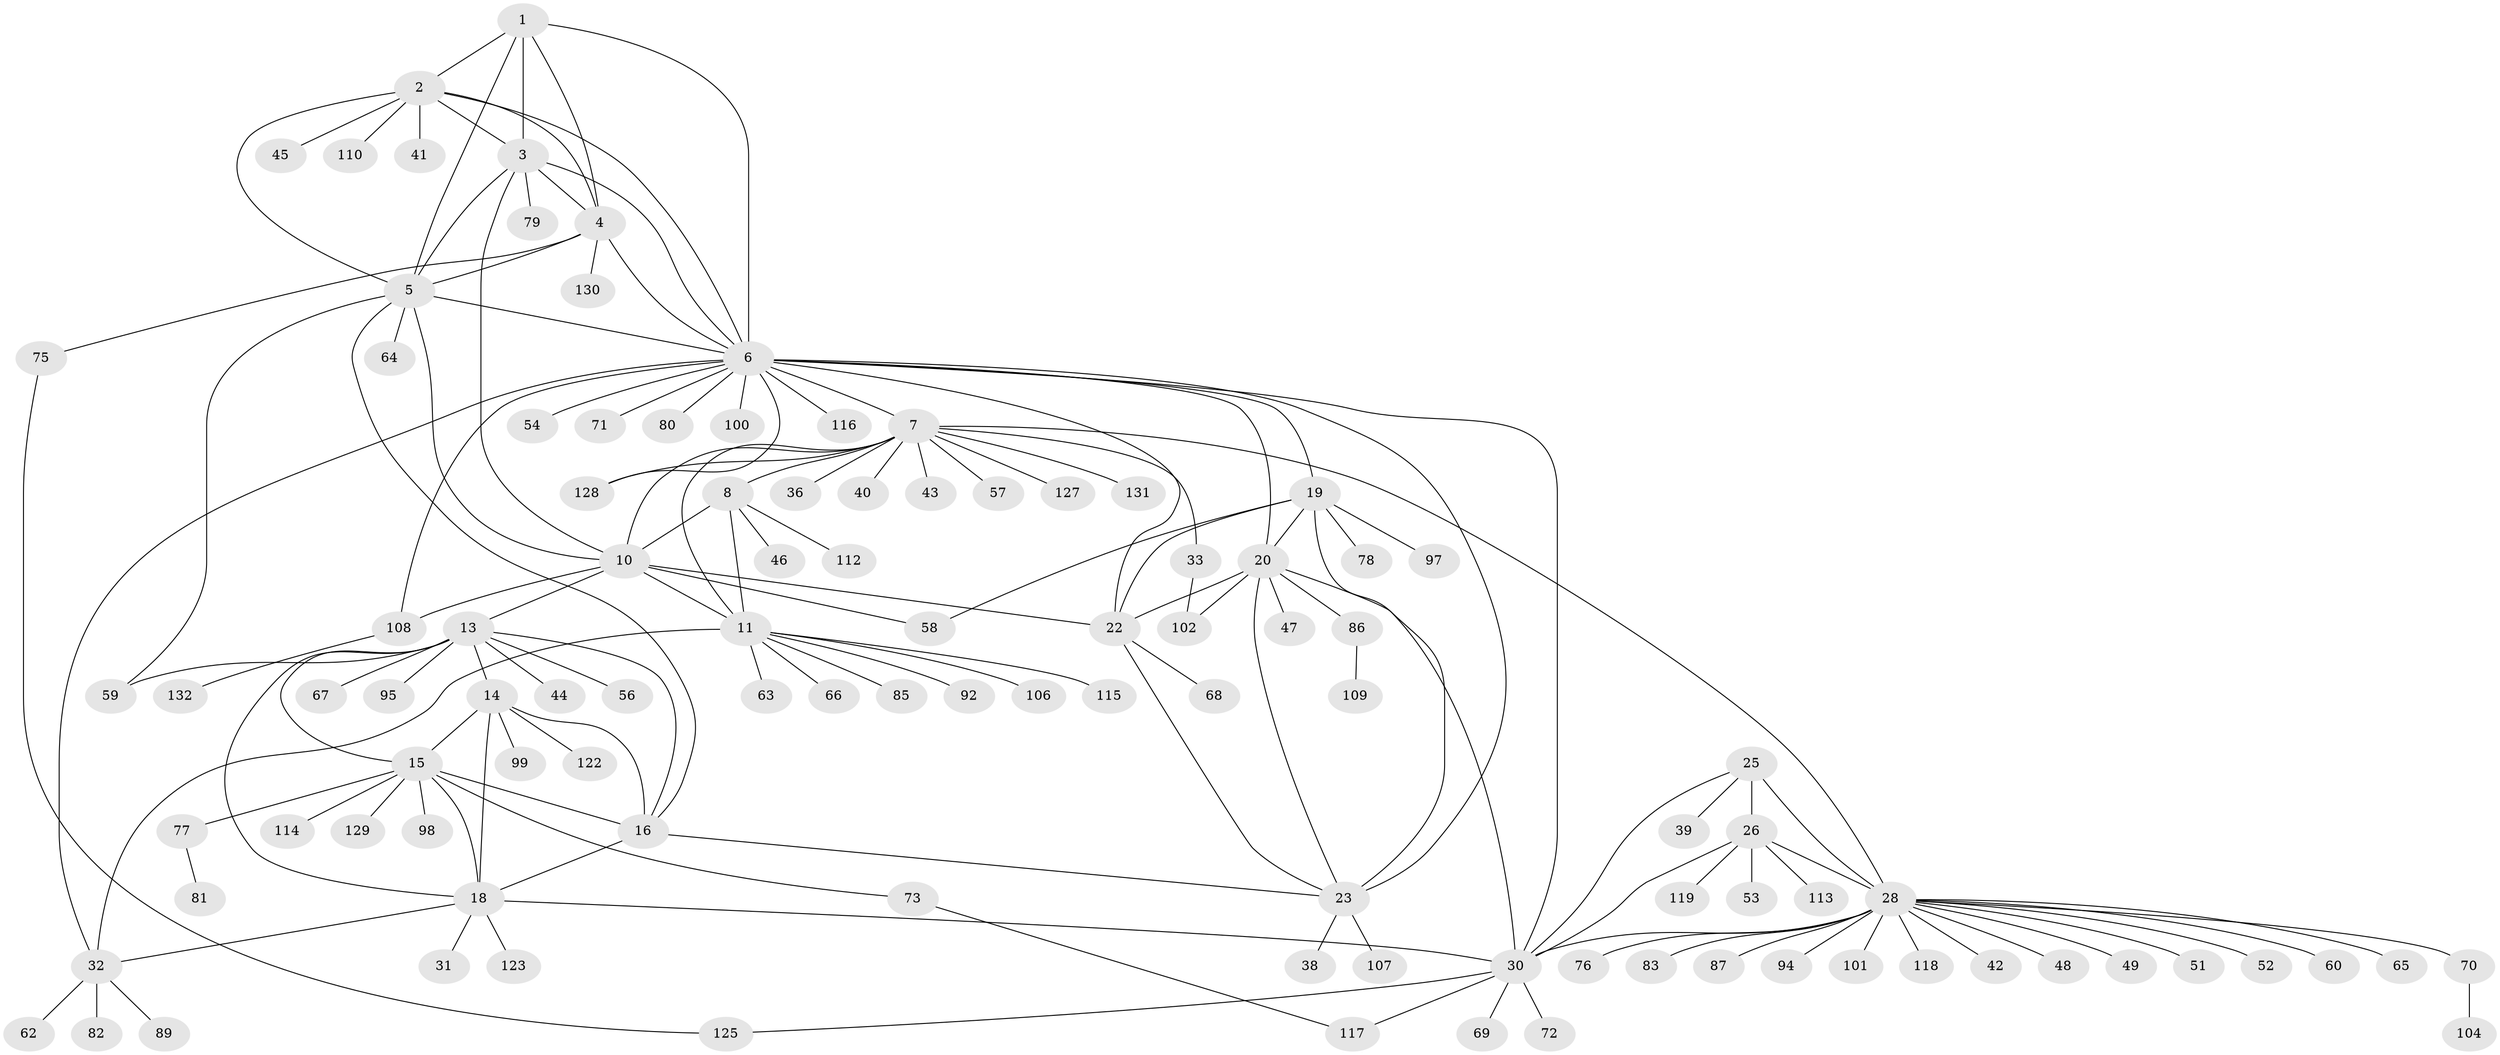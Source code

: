 // Generated by graph-tools (version 1.1) at 2025/52/02/27/25 19:52:15]
// undirected, 105 vertices, 149 edges
graph export_dot {
graph [start="1"]
  node [color=gray90,style=filled];
  1 [super="+34"];
  2 [super="+105"];
  3 [super="+61"];
  4;
  5 [super="+55"];
  6 [super="+21"];
  7 [super="+12"];
  8 [super="+9"];
  10 [super="+120"];
  11 [super="+90"];
  13 [super="+88"];
  14 [super="+91"];
  15 [super="+17"];
  16 [super="+121"];
  18 [super="+96"];
  19 [super="+24"];
  20;
  22 [super="+35"];
  23 [super="+50"];
  25 [super="+124"];
  26 [super="+27"];
  28 [super="+29"];
  30 [super="+103"];
  31 [super="+37"];
  32 [super="+133"];
  33;
  36;
  38;
  39;
  40;
  41 [super="+93"];
  42;
  43;
  44;
  45;
  46;
  47;
  48;
  49;
  51;
  52;
  53;
  54;
  56;
  57;
  58;
  59 [super="+74"];
  60;
  62;
  63;
  64;
  65 [super="+84"];
  66;
  67;
  68;
  69;
  70;
  71;
  72;
  73;
  75 [super="+111"];
  76;
  77;
  78;
  79;
  80;
  81 [super="+126"];
  82;
  83;
  85;
  86;
  87;
  89;
  92;
  94;
  95;
  97;
  98;
  99;
  100;
  101;
  102;
  104;
  106;
  107;
  108;
  109;
  110;
  112;
  113;
  114;
  115;
  116;
  117;
  118;
  119;
  122;
  123;
  125;
  127;
  128;
  129;
  130;
  131;
  132;
  1 -- 2;
  1 -- 3;
  1 -- 4;
  1 -- 5;
  1 -- 6;
  2 -- 3;
  2 -- 4;
  2 -- 5;
  2 -- 6;
  2 -- 41;
  2 -- 45;
  2 -- 110;
  3 -- 4;
  3 -- 5;
  3 -- 6;
  3 -- 10;
  3 -- 79;
  4 -- 5;
  4 -- 6;
  4 -- 75;
  4 -- 130;
  5 -- 6;
  5 -- 16;
  5 -- 64;
  5 -- 59;
  5 -- 10;
  6 -- 30 [weight=2];
  6 -- 80;
  6 -- 100;
  6 -- 108;
  6 -- 32;
  6 -- 128;
  6 -- 7;
  6 -- 71;
  6 -- 19 [weight=2];
  6 -- 20;
  6 -- 116;
  6 -- 54;
  6 -- 23;
  6 -- 22;
  7 -- 8 [weight=4];
  7 -- 10 [weight=2];
  7 -- 11 [weight=2];
  7 -- 33;
  7 -- 36;
  7 -- 40;
  7 -- 57;
  7 -- 28;
  7 -- 128;
  7 -- 131;
  7 -- 43;
  7 -- 127;
  8 -- 10 [weight=2];
  8 -- 11 [weight=2];
  8 -- 112;
  8 -- 46;
  10 -- 11;
  10 -- 13;
  10 -- 58;
  10 -- 108;
  10 -- 22;
  11 -- 32;
  11 -- 63;
  11 -- 66;
  11 -- 85;
  11 -- 92;
  11 -- 106;
  11 -- 115;
  13 -- 14;
  13 -- 15 [weight=2];
  13 -- 16;
  13 -- 18;
  13 -- 44;
  13 -- 56;
  13 -- 59;
  13 -- 67;
  13 -- 95;
  14 -- 15 [weight=2];
  14 -- 16;
  14 -- 18;
  14 -- 122;
  14 -- 99;
  15 -- 16 [weight=2];
  15 -- 18 [weight=2];
  15 -- 73;
  15 -- 114;
  15 -- 129;
  15 -- 98;
  15 -- 77;
  16 -- 18;
  16 -- 23;
  18 -- 30;
  18 -- 31;
  18 -- 123;
  18 -- 32;
  19 -- 20 [weight=2];
  19 -- 22 [weight=2];
  19 -- 23 [weight=2];
  19 -- 97;
  19 -- 58;
  19 -- 78;
  20 -- 22;
  20 -- 23;
  20 -- 30;
  20 -- 47;
  20 -- 86;
  20 -- 102;
  22 -- 23;
  22 -- 68;
  23 -- 38;
  23 -- 107;
  25 -- 26 [weight=2];
  25 -- 28 [weight=2];
  25 -- 30;
  25 -- 39;
  26 -- 28 [weight=4];
  26 -- 30 [weight=2];
  26 -- 113;
  26 -- 119;
  26 -- 53;
  28 -- 30 [weight=2];
  28 -- 42;
  28 -- 48;
  28 -- 51;
  28 -- 52;
  28 -- 60;
  28 -- 65;
  28 -- 83;
  28 -- 101;
  28 -- 70;
  28 -- 76;
  28 -- 49;
  28 -- 118;
  28 -- 87;
  28 -- 94;
  30 -- 69;
  30 -- 72;
  30 -- 117;
  30 -- 125;
  32 -- 62;
  32 -- 82;
  32 -- 89;
  33 -- 102;
  70 -- 104;
  73 -- 117;
  75 -- 125;
  77 -- 81;
  86 -- 109;
  108 -- 132;
}
